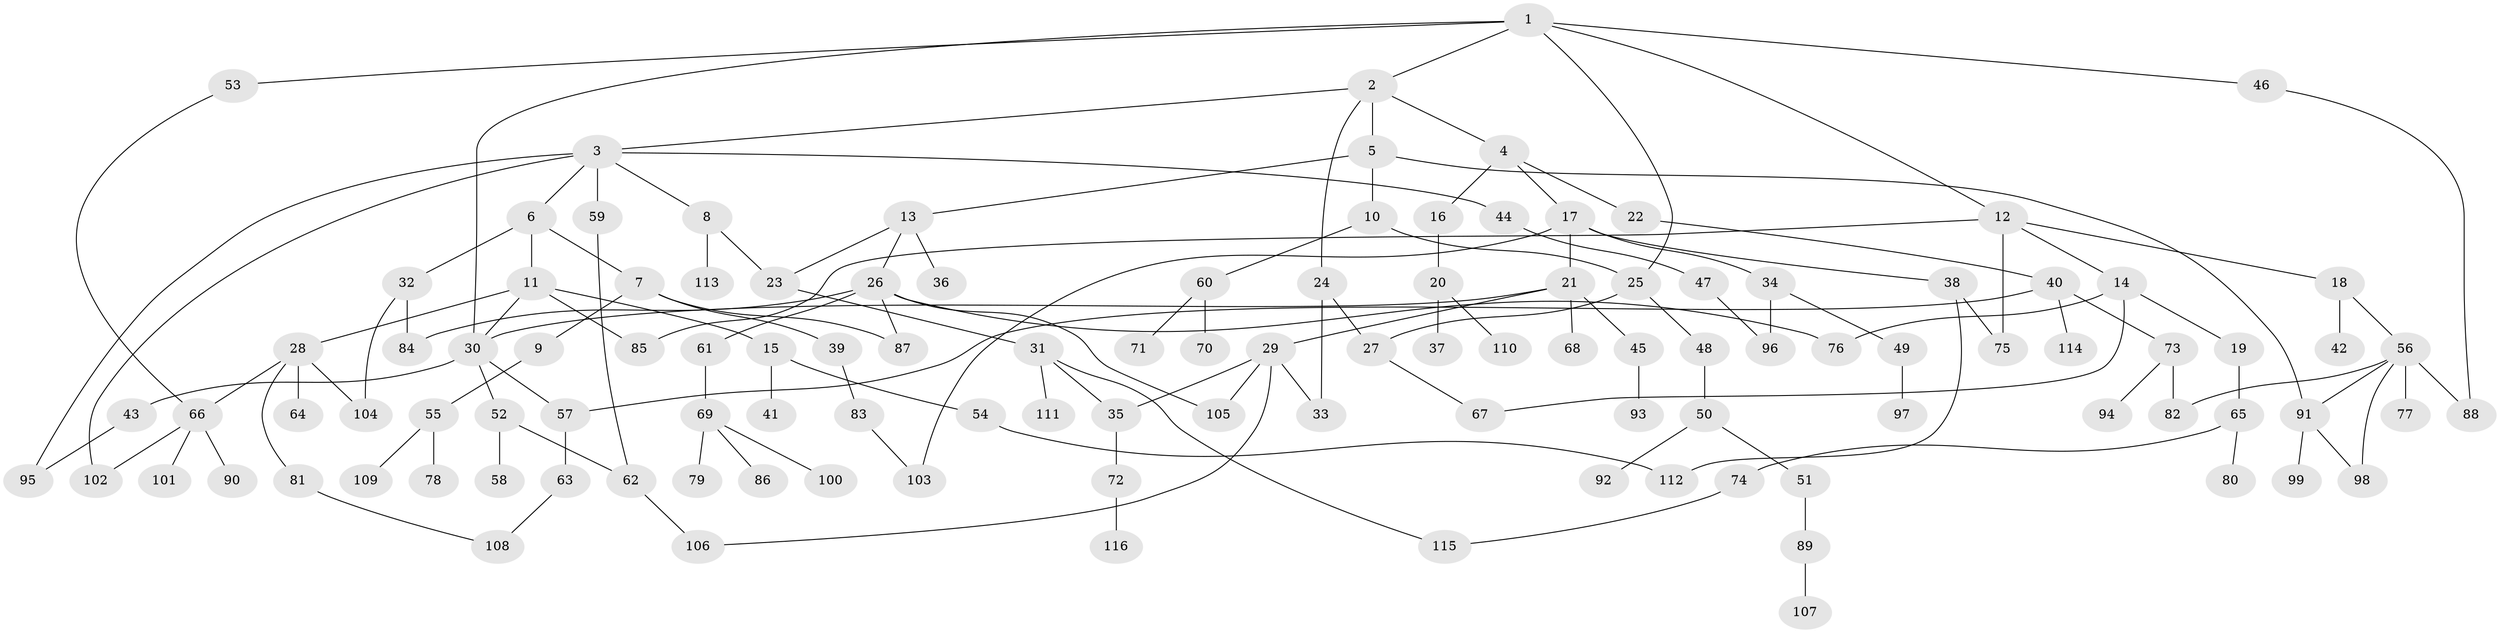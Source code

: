 // coarse degree distribution, {9: 0.012987012987012988, 10: 0.012987012987012988, 7: 0.03896103896103896, 4: 0.11688311688311688, 3: 0.11688311688311688, 2: 0.33766233766233766, 5: 0.07792207792207792, 6: 0.012987012987012988, 1: 0.2727272727272727}
// Generated by graph-tools (version 1.1) at 2025/23/03/03/25 07:23:34]
// undirected, 116 vertices, 145 edges
graph export_dot {
graph [start="1"]
  node [color=gray90,style=filled];
  1;
  2;
  3;
  4;
  5;
  6;
  7;
  8;
  9;
  10;
  11;
  12;
  13;
  14;
  15;
  16;
  17;
  18;
  19;
  20;
  21;
  22;
  23;
  24;
  25;
  26;
  27;
  28;
  29;
  30;
  31;
  32;
  33;
  34;
  35;
  36;
  37;
  38;
  39;
  40;
  41;
  42;
  43;
  44;
  45;
  46;
  47;
  48;
  49;
  50;
  51;
  52;
  53;
  54;
  55;
  56;
  57;
  58;
  59;
  60;
  61;
  62;
  63;
  64;
  65;
  66;
  67;
  68;
  69;
  70;
  71;
  72;
  73;
  74;
  75;
  76;
  77;
  78;
  79;
  80;
  81;
  82;
  83;
  84;
  85;
  86;
  87;
  88;
  89;
  90;
  91;
  92;
  93;
  94;
  95;
  96;
  97;
  98;
  99;
  100;
  101;
  102;
  103;
  104;
  105;
  106;
  107;
  108;
  109;
  110;
  111;
  112;
  113;
  114;
  115;
  116;
  1 -- 2;
  1 -- 12;
  1 -- 46;
  1 -- 53;
  1 -- 30;
  1 -- 25;
  2 -- 3;
  2 -- 4;
  2 -- 5;
  2 -- 24;
  3 -- 6;
  3 -- 8;
  3 -- 44;
  3 -- 59;
  3 -- 95;
  3 -- 102;
  4 -- 16;
  4 -- 17;
  4 -- 22;
  5 -- 10;
  5 -- 13;
  5 -- 91;
  6 -- 7;
  6 -- 11;
  6 -- 32;
  7 -- 9;
  7 -- 39;
  7 -- 87;
  8 -- 113;
  8 -- 23;
  9 -- 55;
  10 -- 25;
  10 -- 60;
  11 -- 15;
  11 -- 28;
  11 -- 30;
  11 -- 85;
  12 -- 14;
  12 -- 18;
  12 -- 85;
  12 -- 75;
  13 -- 23;
  13 -- 26;
  13 -- 36;
  14 -- 19;
  14 -- 67;
  14 -- 76;
  15 -- 41;
  15 -- 54;
  16 -- 20;
  17 -- 21;
  17 -- 34;
  17 -- 38;
  17 -- 103;
  18 -- 42;
  18 -- 56;
  19 -- 65;
  20 -- 37;
  20 -- 110;
  21 -- 29;
  21 -- 45;
  21 -- 68;
  21 -- 30;
  22 -- 40;
  23 -- 31;
  24 -- 27;
  24 -- 33;
  25 -- 48;
  25 -- 27;
  26 -- 61;
  26 -- 84;
  26 -- 105;
  26 -- 76;
  26 -- 87;
  27 -- 67;
  28 -- 64;
  28 -- 81;
  28 -- 66;
  28 -- 104;
  29 -- 33;
  29 -- 35;
  29 -- 105;
  29 -- 106;
  30 -- 43;
  30 -- 52;
  30 -- 57;
  31 -- 111;
  31 -- 115;
  31 -- 35;
  32 -- 104;
  32 -- 84;
  34 -- 49;
  34 -- 96;
  35 -- 72;
  38 -- 75;
  38 -- 112;
  39 -- 83;
  40 -- 73;
  40 -- 114;
  40 -- 57;
  43 -- 95;
  44 -- 47;
  45 -- 93;
  46 -- 88;
  47 -- 96;
  48 -- 50;
  49 -- 97;
  50 -- 51;
  50 -- 92;
  51 -- 89;
  52 -- 58;
  52 -- 62;
  53 -- 66;
  54 -- 112;
  55 -- 78;
  55 -- 109;
  56 -- 77;
  56 -- 82;
  56 -- 88;
  56 -- 91;
  56 -- 98;
  57 -- 63;
  59 -- 62;
  60 -- 70;
  60 -- 71;
  61 -- 69;
  62 -- 106;
  63 -- 108;
  65 -- 74;
  65 -- 80;
  66 -- 90;
  66 -- 101;
  66 -- 102;
  69 -- 79;
  69 -- 86;
  69 -- 100;
  72 -- 116;
  73 -- 94;
  73 -- 82;
  74 -- 115;
  81 -- 108;
  83 -- 103;
  89 -- 107;
  91 -- 98;
  91 -- 99;
}
